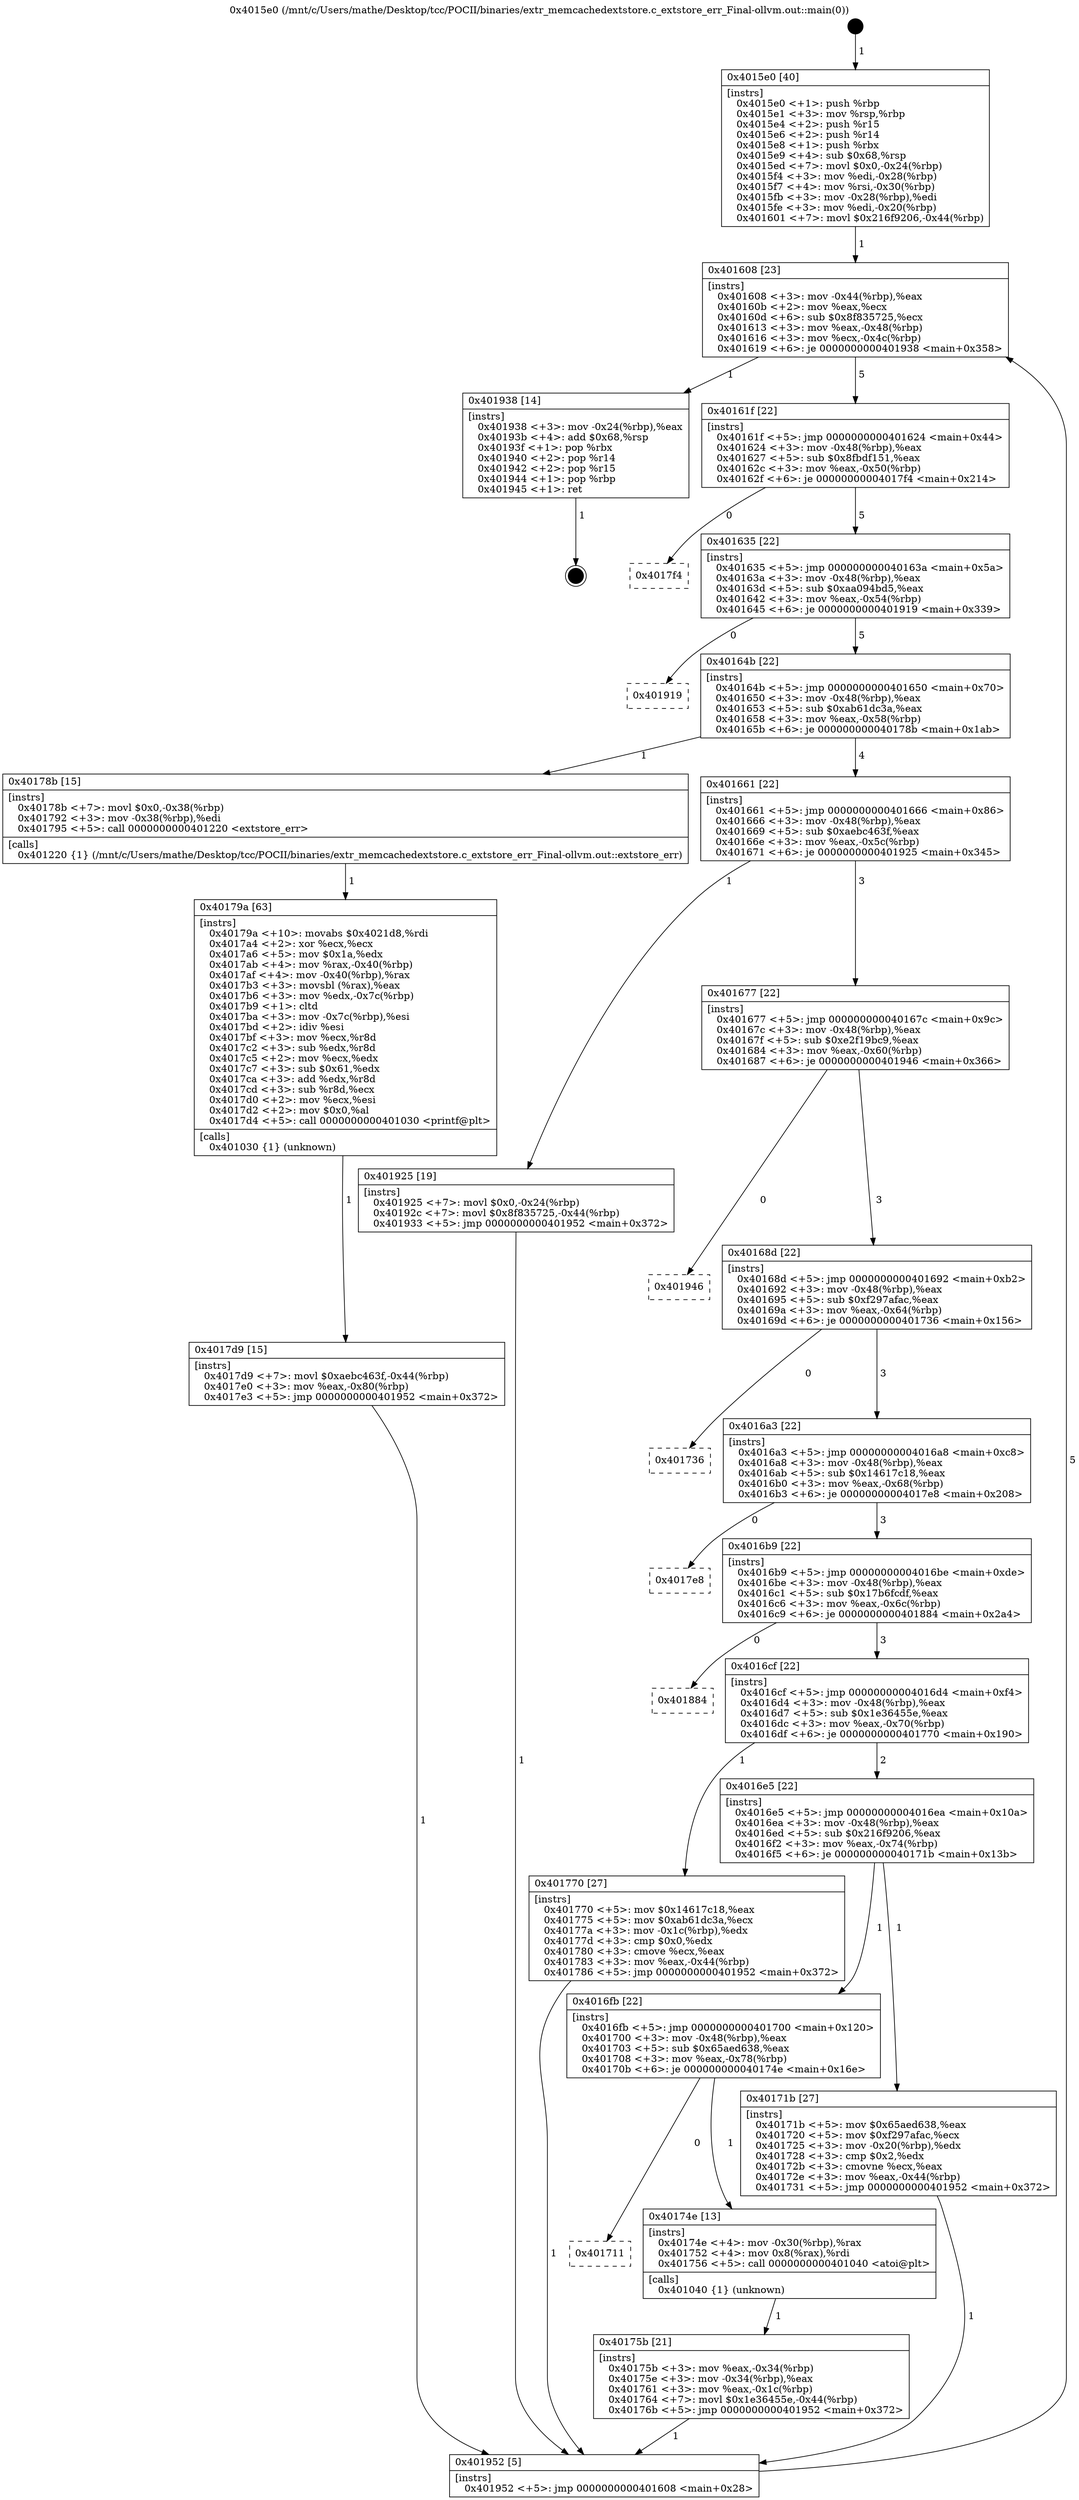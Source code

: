 digraph "0x4015e0" {
  label = "0x4015e0 (/mnt/c/Users/mathe/Desktop/tcc/POCII/binaries/extr_memcachedextstore.c_extstore_err_Final-ollvm.out::main(0))"
  labelloc = "t"
  node[shape=record]

  Entry [label="",width=0.3,height=0.3,shape=circle,fillcolor=black,style=filled]
  "0x401608" [label="{
     0x401608 [23]\l
     | [instrs]\l
     &nbsp;&nbsp;0x401608 \<+3\>: mov -0x44(%rbp),%eax\l
     &nbsp;&nbsp;0x40160b \<+2\>: mov %eax,%ecx\l
     &nbsp;&nbsp;0x40160d \<+6\>: sub $0x8f835725,%ecx\l
     &nbsp;&nbsp;0x401613 \<+3\>: mov %eax,-0x48(%rbp)\l
     &nbsp;&nbsp;0x401616 \<+3\>: mov %ecx,-0x4c(%rbp)\l
     &nbsp;&nbsp;0x401619 \<+6\>: je 0000000000401938 \<main+0x358\>\l
  }"]
  "0x401938" [label="{
     0x401938 [14]\l
     | [instrs]\l
     &nbsp;&nbsp;0x401938 \<+3\>: mov -0x24(%rbp),%eax\l
     &nbsp;&nbsp;0x40193b \<+4\>: add $0x68,%rsp\l
     &nbsp;&nbsp;0x40193f \<+1\>: pop %rbx\l
     &nbsp;&nbsp;0x401940 \<+2\>: pop %r14\l
     &nbsp;&nbsp;0x401942 \<+2\>: pop %r15\l
     &nbsp;&nbsp;0x401944 \<+1\>: pop %rbp\l
     &nbsp;&nbsp;0x401945 \<+1\>: ret\l
  }"]
  "0x40161f" [label="{
     0x40161f [22]\l
     | [instrs]\l
     &nbsp;&nbsp;0x40161f \<+5\>: jmp 0000000000401624 \<main+0x44\>\l
     &nbsp;&nbsp;0x401624 \<+3\>: mov -0x48(%rbp),%eax\l
     &nbsp;&nbsp;0x401627 \<+5\>: sub $0x8fbdf151,%eax\l
     &nbsp;&nbsp;0x40162c \<+3\>: mov %eax,-0x50(%rbp)\l
     &nbsp;&nbsp;0x40162f \<+6\>: je 00000000004017f4 \<main+0x214\>\l
  }"]
  Exit [label="",width=0.3,height=0.3,shape=circle,fillcolor=black,style=filled,peripheries=2]
  "0x4017f4" [label="{
     0x4017f4\l
  }", style=dashed]
  "0x401635" [label="{
     0x401635 [22]\l
     | [instrs]\l
     &nbsp;&nbsp;0x401635 \<+5\>: jmp 000000000040163a \<main+0x5a\>\l
     &nbsp;&nbsp;0x40163a \<+3\>: mov -0x48(%rbp),%eax\l
     &nbsp;&nbsp;0x40163d \<+5\>: sub $0xaa094bd5,%eax\l
     &nbsp;&nbsp;0x401642 \<+3\>: mov %eax,-0x54(%rbp)\l
     &nbsp;&nbsp;0x401645 \<+6\>: je 0000000000401919 \<main+0x339\>\l
  }"]
  "0x4017d9" [label="{
     0x4017d9 [15]\l
     | [instrs]\l
     &nbsp;&nbsp;0x4017d9 \<+7\>: movl $0xaebc463f,-0x44(%rbp)\l
     &nbsp;&nbsp;0x4017e0 \<+3\>: mov %eax,-0x80(%rbp)\l
     &nbsp;&nbsp;0x4017e3 \<+5\>: jmp 0000000000401952 \<main+0x372\>\l
  }"]
  "0x401919" [label="{
     0x401919\l
  }", style=dashed]
  "0x40164b" [label="{
     0x40164b [22]\l
     | [instrs]\l
     &nbsp;&nbsp;0x40164b \<+5\>: jmp 0000000000401650 \<main+0x70\>\l
     &nbsp;&nbsp;0x401650 \<+3\>: mov -0x48(%rbp),%eax\l
     &nbsp;&nbsp;0x401653 \<+5\>: sub $0xab61dc3a,%eax\l
     &nbsp;&nbsp;0x401658 \<+3\>: mov %eax,-0x58(%rbp)\l
     &nbsp;&nbsp;0x40165b \<+6\>: je 000000000040178b \<main+0x1ab\>\l
  }"]
  "0x40179a" [label="{
     0x40179a [63]\l
     | [instrs]\l
     &nbsp;&nbsp;0x40179a \<+10\>: movabs $0x4021d8,%rdi\l
     &nbsp;&nbsp;0x4017a4 \<+2\>: xor %ecx,%ecx\l
     &nbsp;&nbsp;0x4017a6 \<+5\>: mov $0x1a,%edx\l
     &nbsp;&nbsp;0x4017ab \<+4\>: mov %rax,-0x40(%rbp)\l
     &nbsp;&nbsp;0x4017af \<+4\>: mov -0x40(%rbp),%rax\l
     &nbsp;&nbsp;0x4017b3 \<+3\>: movsbl (%rax),%eax\l
     &nbsp;&nbsp;0x4017b6 \<+3\>: mov %edx,-0x7c(%rbp)\l
     &nbsp;&nbsp;0x4017b9 \<+1\>: cltd\l
     &nbsp;&nbsp;0x4017ba \<+3\>: mov -0x7c(%rbp),%esi\l
     &nbsp;&nbsp;0x4017bd \<+2\>: idiv %esi\l
     &nbsp;&nbsp;0x4017bf \<+3\>: mov %ecx,%r8d\l
     &nbsp;&nbsp;0x4017c2 \<+3\>: sub %edx,%r8d\l
     &nbsp;&nbsp;0x4017c5 \<+2\>: mov %ecx,%edx\l
     &nbsp;&nbsp;0x4017c7 \<+3\>: sub $0x61,%edx\l
     &nbsp;&nbsp;0x4017ca \<+3\>: add %edx,%r8d\l
     &nbsp;&nbsp;0x4017cd \<+3\>: sub %r8d,%ecx\l
     &nbsp;&nbsp;0x4017d0 \<+2\>: mov %ecx,%esi\l
     &nbsp;&nbsp;0x4017d2 \<+2\>: mov $0x0,%al\l
     &nbsp;&nbsp;0x4017d4 \<+5\>: call 0000000000401030 \<printf@plt\>\l
     | [calls]\l
     &nbsp;&nbsp;0x401030 \{1\} (unknown)\l
  }"]
  "0x40178b" [label="{
     0x40178b [15]\l
     | [instrs]\l
     &nbsp;&nbsp;0x40178b \<+7\>: movl $0x0,-0x38(%rbp)\l
     &nbsp;&nbsp;0x401792 \<+3\>: mov -0x38(%rbp),%edi\l
     &nbsp;&nbsp;0x401795 \<+5\>: call 0000000000401220 \<extstore_err\>\l
     | [calls]\l
     &nbsp;&nbsp;0x401220 \{1\} (/mnt/c/Users/mathe/Desktop/tcc/POCII/binaries/extr_memcachedextstore.c_extstore_err_Final-ollvm.out::extstore_err)\l
  }"]
  "0x401661" [label="{
     0x401661 [22]\l
     | [instrs]\l
     &nbsp;&nbsp;0x401661 \<+5\>: jmp 0000000000401666 \<main+0x86\>\l
     &nbsp;&nbsp;0x401666 \<+3\>: mov -0x48(%rbp),%eax\l
     &nbsp;&nbsp;0x401669 \<+5\>: sub $0xaebc463f,%eax\l
     &nbsp;&nbsp;0x40166e \<+3\>: mov %eax,-0x5c(%rbp)\l
     &nbsp;&nbsp;0x401671 \<+6\>: je 0000000000401925 \<main+0x345\>\l
  }"]
  "0x40175b" [label="{
     0x40175b [21]\l
     | [instrs]\l
     &nbsp;&nbsp;0x40175b \<+3\>: mov %eax,-0x34(%rbp)\l
     &nbsp;&nbsp;0x40175e \<+3\>: mov -0x34(%rbp),%eax\l
     &nbsp;&nbsp;0x401761 \<+3\>: mov %eax,-0x1c(%rbp)\l
     &nbsp;&nbsp;0x401764 \<+7\>: movl $0x1e36455e,-0x44(%rbp)\l
     &nbsp;&nbsp;0x40176b \<+5\>: jmp 0000000000401952 \<main+0x372\>\l
  }"]
  "0x401925" [label="{
     0x401925 [19]\l
     | [instrs]\l
     &nbsp;&nbsp;0x401925 \<+7\>: movl $0x0,-0x24(%rbp)\l
     &nbsp;&nbsp;0x40192c \<+7\>: movl $0x8f835725,-0x44(%rbp)\l
     &nbsp;&nbsp;0x401933 \<+5\>: jmp 0000000000401952 \<main+0x372\>\l
  }"]
  "0x401677" [label="{
     0x401677 [22]\l
     | [instrs]\l
     &nbsp;&nbsp;0x401677 \<+5\>: jmp 000000000040167c \<main+0x9c\>\l
     &nbsp;&nbsp;0x40167c \<+3\>: mov -0x48(%rbp),%eax\l
     &nbsp;&nbsp;0x40167f \<+5\>: sub $0xe2f19bc9,%eax\l
     &nbsp;&nbsp;0x401684 \<+3\>: mov %eax,-0x60(%rbp)\l
     &nbsp;&nbsp;0x401687 \<+6\>: je 0000000000401946 \<main+0x366\>\l
  }"]
  "0x401711" [label="{
     0x401711\l
  }", style=dashed]
  "0x401946" [label="{
     0x401946\l
  }", style=dashed]
  "0x40168d" [label="{
     0x40168d [22]\l
     | [instrs]\l
     &nbsp;&nbsp;0x40168d \<+5\>: jmp 0000000000401692 \<main+0xb2\>\l
     &nbsp;&nbsp;0x401692 \<+3\>: mov -0x48(%rbp),%eax\l
     &nbsp;&nbsp;0x401695 \<+5\>: sub $0xf297afac,%eax\l
     &nbsp;&nbsp;0x40169a \<+3\>: mov %eax,-0x64(%rbp)\l
     &nbsp;&nbsp;0x40169d \<+6\>: je 0000000000401736 \<main+0x156\>\l
  }"]
  "0x40174e" [label="{
     0x40174e [13]\l
     | [instrs]\l
     &nbsp;&nbsp;0x40174e \<+4\>: mov -0x30(%rbp),%rax\l
     &nbsp;&nbsp;0x401752 \<+4\>: mov 0x8(%rax),%rdi\l
     &nbsp;&nbsp;0x401756 \<+5\>: call 0000000000401040 \<atoi@plt\>\l
     | [calls]\l
     &nbsp;&nbsp;0x401040 \{1\} (unknown)\l
  }"]
  "0x401736" [label="{
     0x401736\l
  }", style=dashed]
  "0x4016a3" [label="{
     0x4016a3 [22]\l
     | [instrs]\l
     &nbsp;&nbsp;0x4016a3 \<+5\>: jmp 00000000004016a8 \<main+0xc8\>\l
     &nbsp;&nbsp;0x4016a8 \<+3\>: mov -0x48(%rbp),%eax\l
     &nbsp;&nbsp;0x4016ab \<+5\>: sub $0x14617c18,%eax\l
     &nbsp;&nbsp;0x4016b0 \<+3\>: mov %eax,-0x68(%rbp)\l
     &nbsp;&nbsp;0x4016b3 \<+6\>: je 00000000004017e8 \<main+0x208\>\l
  }"]
  "0x4015e0" [label="{
     0x4015e0 [40]\l
     | [instrs]\l
     &nbsp;&nbsp;0x4015e0 \<+1\>: push %rbp\l
     &nbsp;&nbsp;0x4015e1 \<+3\>: mov %rsp,%rbp\l
     &nbsp;&nbsp;0x4015e4 \<+2\>: push %r15\l
     &nbsp;&nbsp;0x4015e6 \<+2\>: push %r14\l
     &nbsp;&nbsp;0x4015e8 \<+1\>: push %rbx\l
     &nbsp;&nbsp;0x4015e9 \<+4\>: sub $0x68,%rsp\l
     &nbsp;&nbsp;0x4015ed \<+7\>: movl $0x0,-0x24(%rbp)\l
     &nbsp;&nbsp;0x4015f4 \<+3\>: mov %edi,-0x28(%rbp)\l
     &nbsp;&nbsp;0x4015f7 \<+4\>: mov %rsi,-0x30(%rbp)\l
     &nbsp;&nbsp;0x4015fb \<+3\>: mov -0x28(%rbp),%edi\l
     &nbsp;&nbsp;0x4015fe \<+3\>: mov %edi,-0x20(%rbp)\l
     &nbsp;&nbsp;0x401601 \<+7\>: movl $0x216f9206,-0x44(%rbp)\l
  }"]
  "0x4017e8" [label="{
     0x4017e8\l
  }", style=dashed]
  "0x4016b9" [label="{
     0x4016b9 [22]\l
     | [instrs]\l
     &nbsp;&nbsp;0x4016b9 \<+5\>: jmp 00000000004016be \<main+0xde\>\l
     &nbsp;&nbsp;0x4016be \<+3\>: mov -0x48(%rbp),%eax\l
     &nbsp;&nbsp;0x4016c1 \<+5\>: sub $0x17b6fcdf,%eax\l
     &nbsp;&nbsp;0x4016c6 \<+3\>: mov %eax,-0x6c(%rbp)\l
     &nbsp;&nbsp;0x4016c9 \<+6\>: je 0000000000401884 \<main+0x2a4\>\l
  }"]
  "0x401952" [label="{
     0x401952 [5]\l
     | [instrs]\l
     &nbsp;&nbsp;0x401952 \<+5\>: jmp 0000000000401608 \<main+0x28\>\l
  }"]
  "0x401884" [label="{
     0x401884\l
  }", style=dashed]
  "0x4016cf" [label="{
     0x4016cf [22]\l
     | [instrs]\l
     &nbsp;&nbsp;0x4016cf \<+5\>: jmp 00000000004016d4 \<main+0xf4\>\l
     &nbsp;&nbsp;0x4016d4 \<+3\>: mov -0x48(%rbp),%eax\l
     &nbsp;&nbsp;0x4016d7 \<+5\>: sub $0x1e36455e,%eax\l
     &nbsp;&nbsp;0x4016dc \<+3\>: mov %eax,-0x70(%rbp)\l
     &nbsp;&nbsp;0x4016df \<+6\>: je 0000000000401770 \<main+0x190\>\l
  }"]
  "0x4016fb" [label="{
     0x4016fb [22]\l
     | [instrs]\l
     &nbsp;&nbsp;0x4016fb \<+5\>: jmp 0000000000401700 \<main+0x120\>\l
     &nbsp;&nbsp;0x401700 \<+3\>: mov -0x48(%rbp),%eax\l
     &nbsp;&nbsp;0x401703 \<+5\>: sub $0x65aed638,%eax\l
     &nbsp;&nbsp;0x401708 \<+3\>: mov %eax,-0x78(%rbp)\l
     &nbsp;&nbsp;0x40170b \<+6\>: je 000000000040174e \<main+0x16e\>\l
  }"]
  "0x401770" [label="{
     0x401770 [27]\l
     | [instrs]\l
     &nbsp;&nbsp;0x401770 \<+5\>: mov $0x14617c18,%eax\l
     &nbsp;&nbsp;0x401775 \<+5\>: mov $0xab61dc3a,%ecx\l
     &nbsp;&nbsp;0x40177a \<+3\>: mov -0x1c(%rbp),%edx\l
     &nbsp;&nbsp;0x40177d \<+3\>: cmp $0x0,%edx\l
     &nbsp;&nbsp;0x401780 \<+3\>: cmove %ecx,%eax\l
     &nbsp;&nbsp;0x401783 \<+3\>: mov %eax,-0x44(%rbp)\l
     &nbsp;&nbsp;0x401786 \<+5\>: jmp 0000000000401952 \<main+0x372\>\l
  }"]
  "0x4016e5" [label="{
     0x4016e5 [22]\l
     | [instrs]\l
     &nbsp;&nbsp;0x4016e5 \<+5\>: jmp 00000000004016ea \<main+0x10a\>\l
     &nbsp;&nbsp;0x4016ea \<+3\>: mov -0x48(%rbp),%eax\l
     &nbsp;&nbsp;0x4016ed \<+5\>: sub $0x216f9206,%eax\l
     &nbsp;&nbsp;0x4016f2 \<+3\>: mov %eax,-0x74(%rbp)\l
     &nbsp;&nbsp;0x4016f5 \<+6\>: je 000000000040171b \<main+0x13b\>\l
  }"]
  "0x40171b" [label="{
     0x40171b [27]\l
     | [instrs]\l
     &nbsp;&nbsp;0x40171b \<+5\>: mov $0x65aed638,%eax\l
     &nbsp;&nbsp;0x401720 \<+5\>: mov $0xf297afac,%ecx\l
     &nbsp;&nbsp;0x401725 \<+3\>: mov -0x20(%rbp),%edx\l
     &nbsp;&nbsp;0x401728 \<+3\>: cmp $0x2,%edx\l
     &nbsp;&nbsp;0x40172b \<+3\>: cmovne %ecx,%eax\l
     &nbsp;&nbsp;0x40172e \<+3\>: mov %eax,-0x44(%rbp)\l
     &nbsp;&nbsp;0x401731 \<+5\>: jmp 0000000000401952 \<main+0x372\>\l
  }"]
  Entry -> "0x4015e0" [label=" 1"]
  "0x401608" -> "0x401938" [label=" 1"]
  "0x401608" -> "0x40161f" [label=" 5"]
  "0x401938" -> Exit [label=" 1"]
  "0x40161f" -> "0x4017f4" [label=" 0"]
  "0x40161f" -> "0x401635" [label=" 5"]
  "0x401925" -> "0x401952" [label=" 1"]
  "0x401635" -> "0x401919" [label=" 0"]
  "0x401635" -> "0x40164b" [label=" 5"]
  "0x4017d9" -> "0x401952" [label=" 1"]
  "0x40164b" -> "0x40178b" [label=" 1"]
  "0x40164b" -> "0x401661" [label=" 4"]
  "0x40179a" -> "0x4017d9" [label=" 1"]
  "0x401661" -> "0x401925" [label=" 1"]
  "0x401661" -> "0x401677" [label=" 3"]
  "0x40178b" -> "0x40179a" [label=" 1"]
  "0x401677" -> "0x401946" [label=" 0"]
  "0x401677" -> "0x40168d" [label=" 3"]
  "0x401770" -> "0x401952" [label=" 1"]
  "0x40168d" -> "0x401736" [label=" 0"]
  "0x40168d" -> "0x4016a3" [label=" 3"]
  "0x40175b" -> "0x401952" [label=" 1"]
  "0x4016a3" -> "0x4017e8" [label=" 0"]
  "0x4016a3" -> "0x4016b9" [label=" 3"]
  "0x4016fb" -> "0x401711" [label=" 0"]
  "0x4016b9" -> "0x401884" [label=" 0"]
  "0x4016b9" -> "0x4016cf" [label=" 3"]
  "0x4016fb" -> "0x40174e" [label=" 1"]
  "0x4016cf" -> "0x401770" [label=" 1"]
  "0x4016cf" -> "0x4016e5" [label=" 2"]
  "0x40174e" -> "0x40175b" [label=" 1"]
  "0x4016e5" -> "0x40171b" [label=" 1"]
  "0x4016e5" -> "0x4016fb" [label=" 1"]
  "0x40171b" -> "0x401952" [label=" 1"]
  "0x4015e0" -> "0x401608" [label=" 1"]
  "0x401952" -> "0x401608" [label=" 5"]
}
